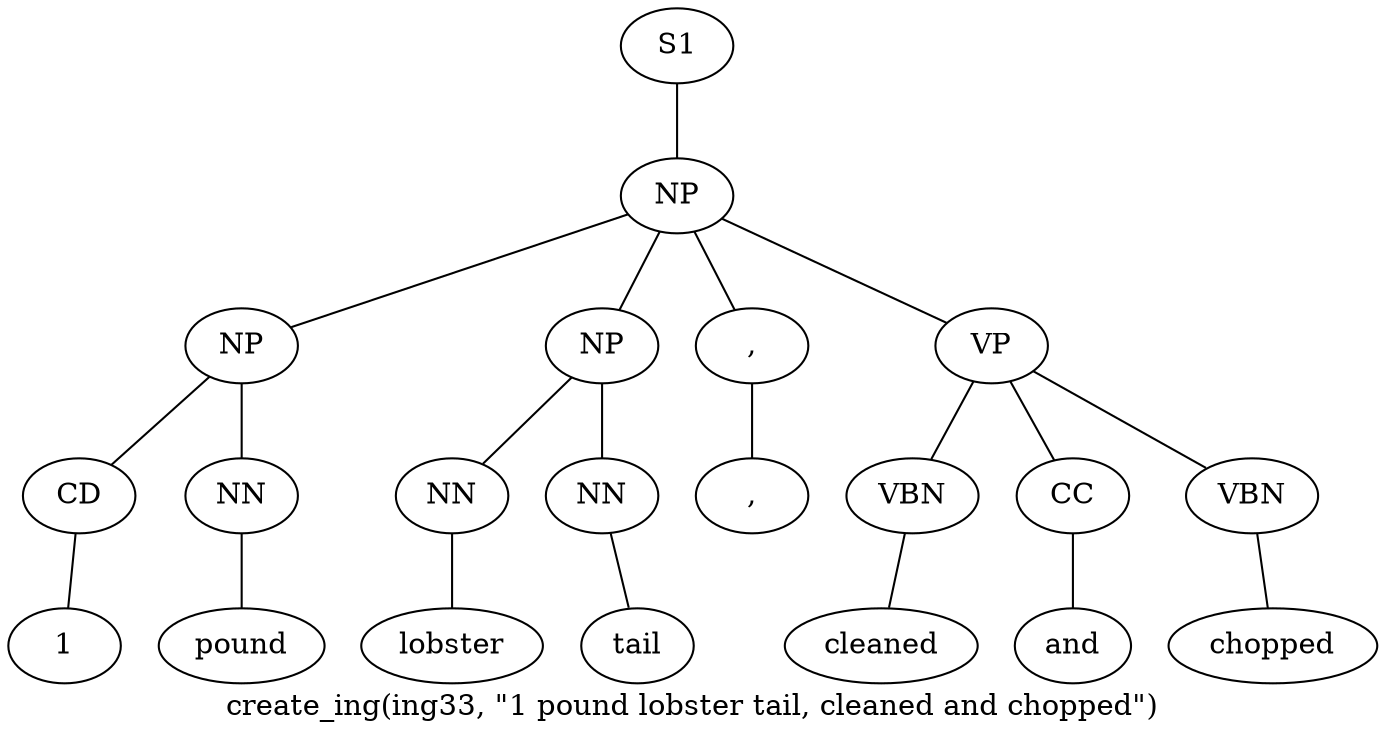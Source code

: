 graph SyntaxGraph {
	label = "create_ing(ing33, \"1 pound lobster tail, cleaned and chopped\")";
	Node0 [label="S1"];
	Node1 [label="NP"];
	Node2 [label="NP"];
	Node3 [label="CD"];
	Node4 [label="1"];
	Node5 [label="NN"];
	Node6 [label="pound"];
	Node7 [label="NP"];
	Node8 [label="NN"];
	Node9 [label="lobster"];
	Node10 [label="NN"];
	Node11 [label="tail"];
	Node12 [label=","];
	Node13 [label=","];
	Node14 [label="VP"];
	Node15 [label="VBN"];
	Node16 [label="cleaned"];
	Node17 [label="CC"];
	Node18 [label="and"];
	Node19 [label="VBN"];
	Node20 [label="chopped"];

	Node0 -- Node1;
	Node1 -- Node2;
	Node1 -- Node7;
	Node1 -- Node12;
	Node1 -- Node14;
	Node2 -- Node3;
	Node2 -- Node5;
	Node3 -- Node4;
	Node5 -- Node6;
	Node7 -- Node8;
	Node7 -- Node10;
	Node8 -- Node9;
	Node10 -- Node11;
	Node12 -- Node13;
	Node14 -- Node15;
	Node14 -- Node17;
	Node14 -- Node19;
	Node15 -- Node16;
	Node17 -- Node18;
	Node19 -- Node20;
}